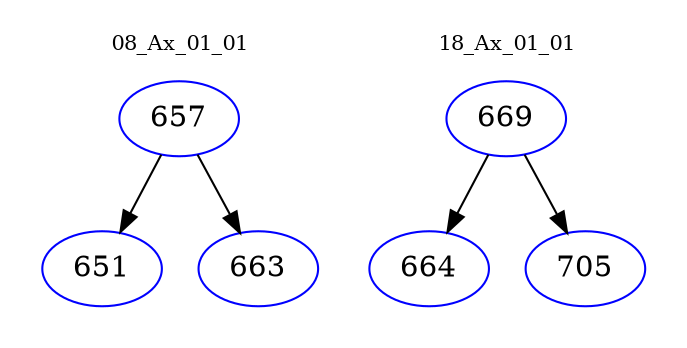 digraph{
subgraph cluster_0 {
color = white
label = "08_Ax_01_01";
fontsize=10;
T0_657 [label="657", color="blue"]
T0_657 -> T0_651 [color="black"]
T0_651 [label="651", color="blue"]
T0_657 -> T0_663 [color="black"]
T0_663 [label="663", color="blue"]
}
subgraph cluster_1 {
color = white
label = "18_Ax_01_01";
fontsize=10;
T1_669 [label="669", color="blue"]
T1_669 -> T1_664 [color="black"]
T1_664 [label="664", color="blue"]
T1_669 -> T1_705 [color="black"]
T1_705 [label="705", color="blue"]
}
}
